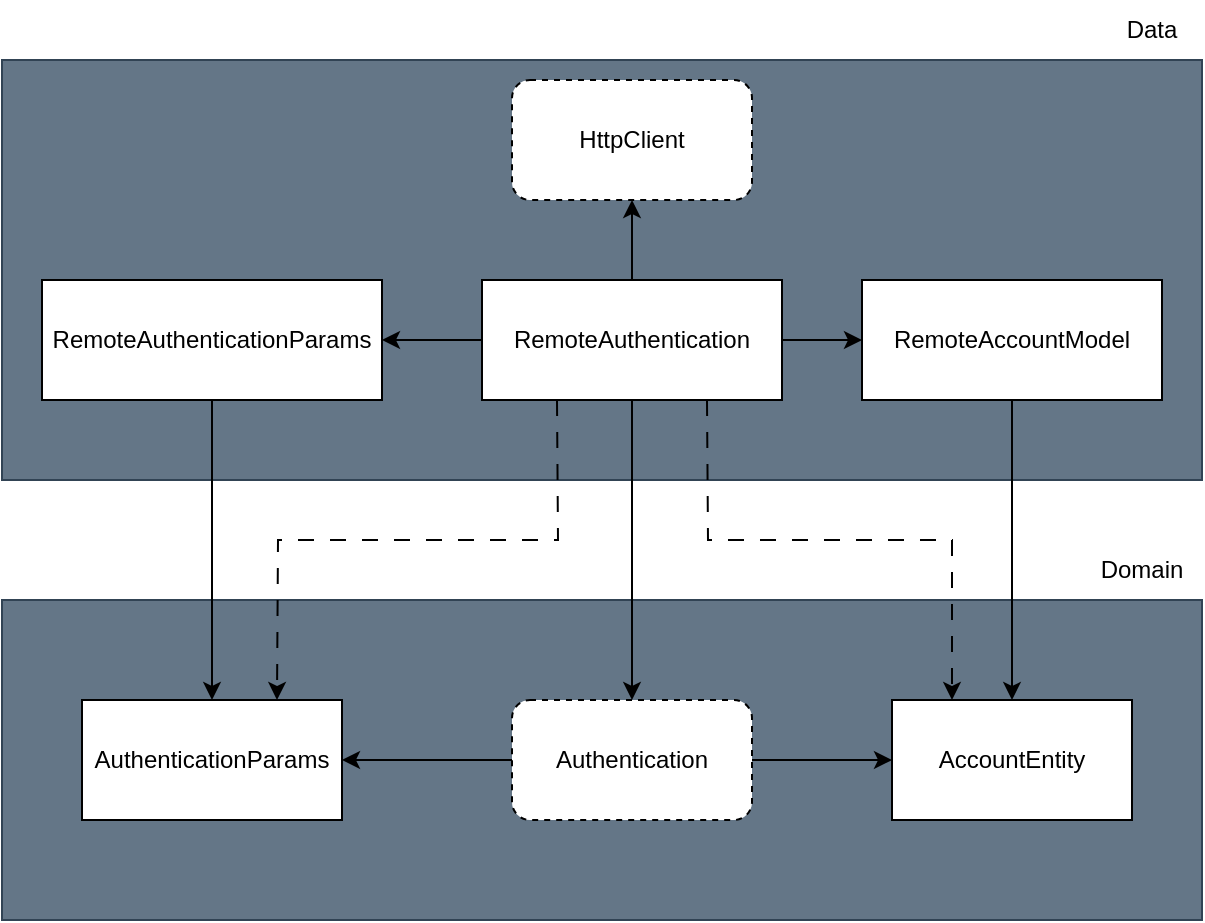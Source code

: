 <mxfile>
    <diagram id="J4gNn43iXZe9NwmfWtrl" name="Page-1">
        <mxGraphModel dx="1020" dy="530" grid="1" gridSize="10" guides="1" tooltips="1" connect="1" arrows="1" fold="1" page="1" pageScale="1" pageWidth="850" pageHeight="1100" math="0" shadow="0">
            <root>
                <mxCell id="0"/>
                <mxCell id="1" parent="0"/>
                <mxCell id="9" value="" style="rounded=0;whiteSpace=wrap;html=1;fillColor=light-dark(#647687,#33001A);fontColor=#ffffff;strokeColor=light-dark(#314354,#99004D);" parent="1" vertex="1">
                    <mxGeometry x="125" y="620" width="600" height="160" as="geometry"/>
                </mxCell>
                <mxCell id="15" value="" style="rounded=0;whiteSpace=wrap;html=1;fillColor=light-dark(#647687,#003300);fontColor=#ffffff;strokeColor=light-dark(#314354,#009900);" parent="1" vertex="1">
                    <mxGeometry x="125" y="350" width="600" height="210" as="geometry"/>
                </mxCell>
                <mxCell id="13" style="edgeStyle=none;html=1;entryX=0.5;entryY=1;entryDx=0;entryDy=0;" parent="1" source="2" target="3" edge="1">
                    <mxGeometry relative="1" as="geometry"/>
                </mxCell>
                <mxCell id="22" style="edgeStyle=none;html=1;entryX=1;entryY=0.5;entryDx=0;entryDy=0;" edge="1" parent="1" source="2" target="20">
                    <mxGeometry relative="1" as="geometry"/>
                </mxCell>
                <mxCell id="23" style="edgeStyle=none;html=1;entryX=0;entryY=0.5;entryDx=0;entryDy=0;" edge="1" parent="1" source="2" target="21">
                    <mxGeometry relative="1" as="geometry"/>
                </mxCell>
                <mxCell id="31" style="edgeStyle=none;html=1;entryX=0.5;entryY=0;entryDx=0;entryDy=0;" edge="1" parent="1" source="2" target="4">
                    <mxGeometry relative="1" as="geometry"/>
                </mxCell>
                <mxCell id="32" style="edgeStyle=none;html=1;exitX=0.25;exitY=1;exitDx=0;exitDy=0;entryX=0.75;entryY=0;entryDx=0;entryDy=0;dashed=1;rounded=0;curved=0;dashPattern=8 8;" edge="1" parent="1" source="2" target="24">
                    <mxGeometry relative="1" as="geometry">
                        <Array as="points">
                            <mxPoint x="403" y="590"/>
                            <mxPoint x="263" y="590"/>
                        </Array>
                    </mxGeometry>
                </mxCell>
                <mxCell id="33" style="edgeStyle=none;html=1;exitX=0.75;exitY=1;exitDx=0;exitDy=0;entryX=0.25;entryY=0;entryDx=0;entryDy=0;dashed=1;rounded=0;curved=0;dashPattern=8 8;" edge="1" parent="1" source="2" target="5">
                    <mxGeometry relative="1" as="geometry">
                        <Array as="points">
                            <mxPoint x="478" y="590"/>
                            <mxPoint x="600" y="590"/>
                        </Array>
                    </mxGeometry>
                </mxCell>
                <mxCell id="2" value="RemoteAuthentication" style="whiteSpace=wrap;html=1;" parent="1" vertex="1">
                    <mxGeometry x="365" y="460" width="150" height="60" as="geometry"/>
                </mxCell>
                <mxCell id="3" value="HttpClient" style="whiteSpace=wrap;html=1;dashed=1;rounded=1;glass=0;shadow=0;" parent="1" vertex="1">
                    <mxGeometry x="380" y="360" width="120" height="60" as="geometry"/>
                </mxCell>
                <mxCell id="10" style="edgeStyle=none;html=1;entryX=0;entryY=0.5;entryDx=0;entryDy=0;" parent="1" source="4" target="5" edge="1">
                    <mxGeometry relative="1" as="geometry"/>
                </mxCell>
                <mxCell id="25" value="" style="edgeStyle=none;html=1;" edge="1" parent="1" source="4" target="24">
                    <mxGeometry relative="1" as="geometry"/>
                </mxCell>
                <mxCell id="4" value="Authentication" style="whiteSpace=wrap;html=1;dashed=1;rounded=1;" parent="1" vertex="1">
                    <mxGeometry x="380" y="670" width="120" height="60" as="geometry"/>
                </mxCell>
                <mxCell id="5" value="AccountEntity" style="whiteSpace=wrap;html=1;" parent="1" vertex="1">
                    <mxGeometry x="570" y="670" width="120" height="60" as="geometry"/>
                </mxCell>
                <mxCell id="14" value="Domain" style="text;html=1;align=center;verticalAlign=middle;whiteSpace=wrap;rounded=0;" parent="1" vertex="1">
                    <mxGeometry x="665" y="590" width="60" height="30" as="geometry"/>
                </mxCell>
                <mxCell id="16" value="Data" style="text;html=1;align=center;verticalAlign=middle;whiteSpace=wrap;rounded=0;" parent="1" vertex="1">
                    <mxGeometry x="675" y="320" width="50" height="30" as="geometry"/>
                </mxCell>
                <mxCell id="34" style="edgeStyle=none;html=1;entryX=0.5;entryY=0;entryDx=0;entryDy=0;" edge="1" parent="1" source="20" target="24">
                    <mxGeometry relative="1" as="geometry"/>
                </mxCell>
                <mxCell id="20" value="RemoteAuthenticationParams" style="whiteSpace=wrap;html=1;" vertex="1" parent="1">
                    <mxGeometry x="145" y="460" width="170" height="60" as="geometry"/>
                </mxCell>
                <mxCell id="36" style="edgeStyle=none;html=1;entryX=0.5;entryY=0;entryDx=0;entryDy=0;" edge="1" parent="1" source="21" target="5">
                    <mxGeometry relative="1" as="geometry"/>
                </mxCell>
                <mxCell id="21" value="RemoteAccountModel" style="whiteSpace=wrap;html=1;" vertex="1" parent="1">
                    <mxGeometry x="555" y="460" width="150" height="60" as="geometry"/>
                </mxCell>
                <mxCell id="24" value="AuthenticationParams" style="whiteSpace=wrap;html=1;" vertex="1" parent="1">
                    <mxGeometry x="165" y="670" width="130" height="60" as="geometry"/>
                </mxCell>
            </root>
        </mxGraphModel>
    </diagram>
</mxfile>